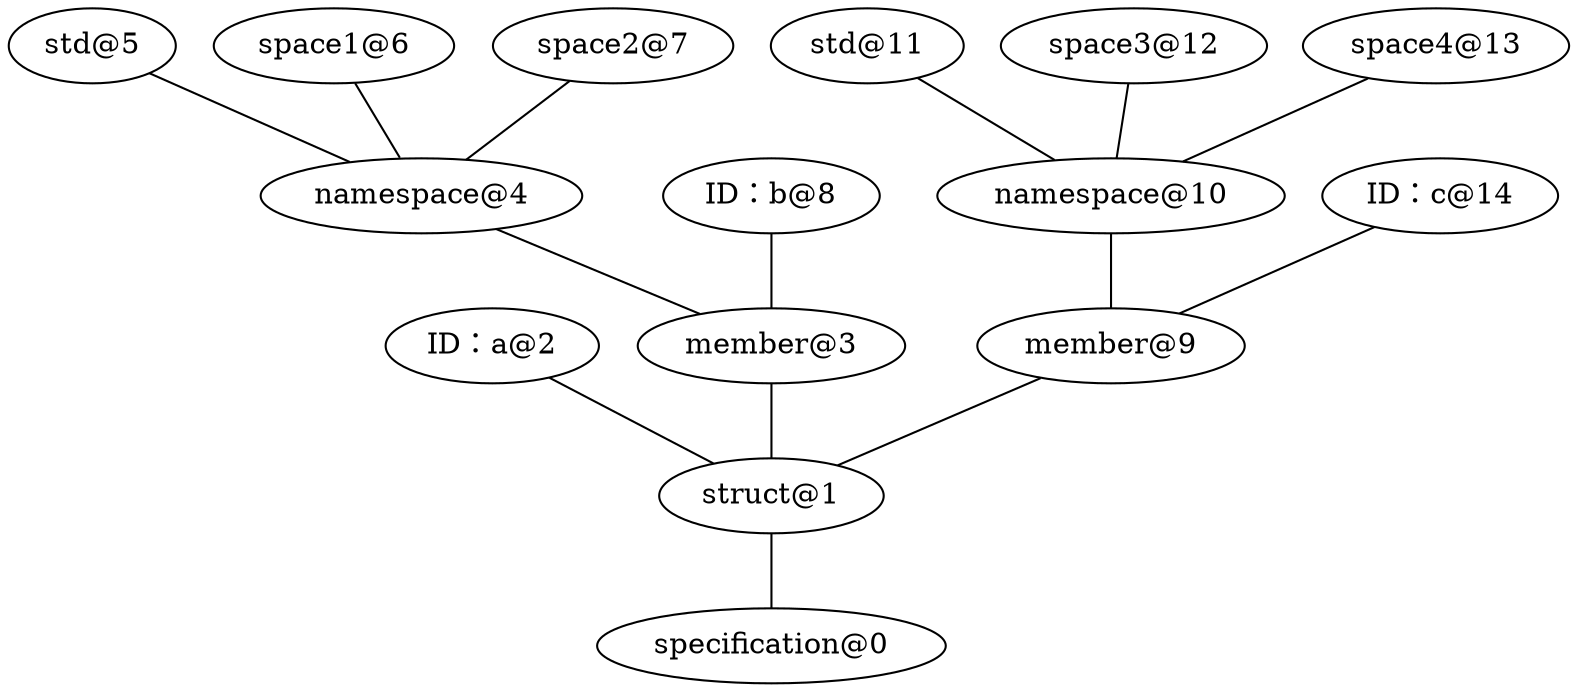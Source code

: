 graph{
    { rank=same; "specification@0"}
    { rank=same; "struct@1"}
    { rank=same; "ID：a@2"; "member@3"; "member@9"}
    { rank=same; "namespace@4"; "ID：b@8"; "namespace@10"; "ID：c@14"}
    { rank=same; "std@5"; "space1@6"; "space2@7"; "std@11"; "space3@12"; "space4@13"}

    "struct@1" -- "specification@0"
    "ID：a@2" -- "struct@1"
    "member@3" -- "struct@1"
    "namespace@4" -- "member@3"
    "std@5" -- "namespace@4"
    "space1@6" -- "namespace@4"
    "space2@7" -- "namespace@4"
    "ID：b@8" -- "member@3"
    "member@9" -- "struct@1"
    "namespace@10" -- "member@9"
    "std@11" -- "namespace@10"
    "space3@12" -- "namespace@10"
    "space4@13" -- "namespace@10"
    "ID：c@14" -- "member@9"
}